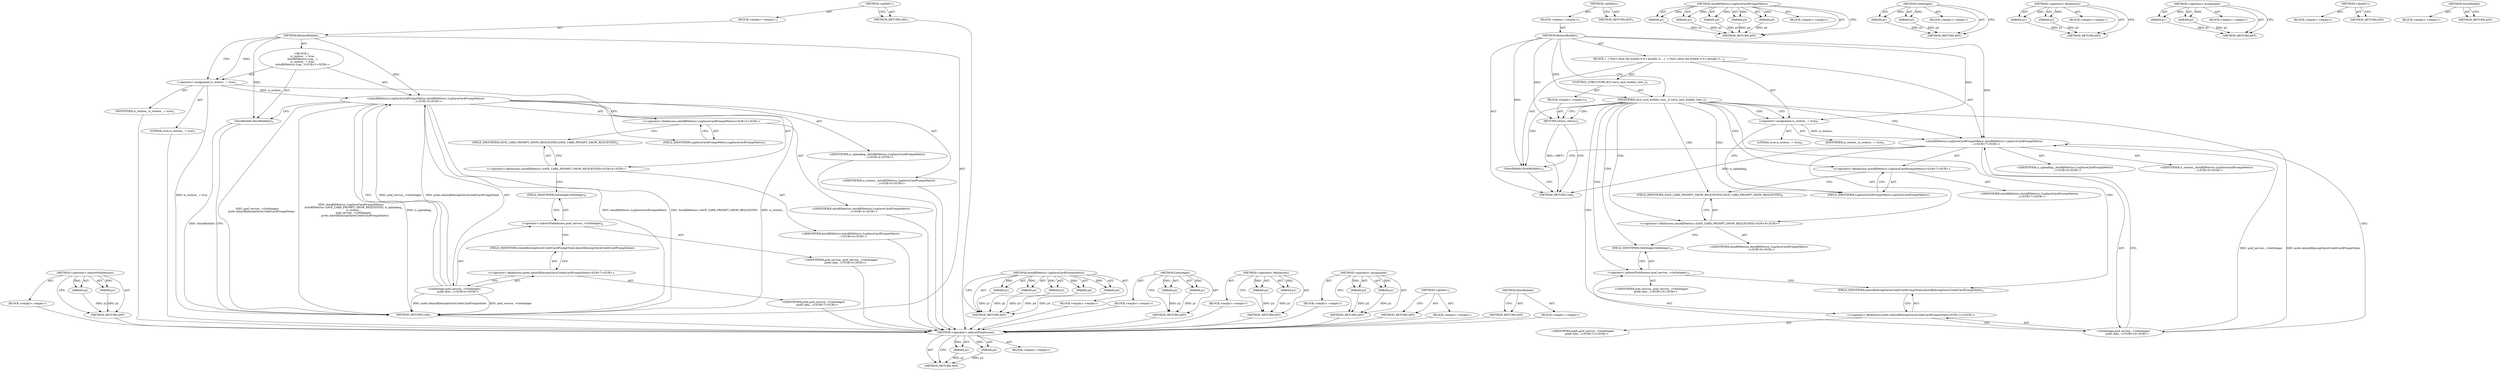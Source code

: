 digraph "ShowBubble" {
vulnerable_72 [label=<(METHOD,&lt;operator&gt;.indirectFieldAccess)>];
vulnerable_73 [label=<(PARAM,p1)>];
vulnerable_74 [label=<(PARAM,p2)>];
vulnerable_75 [label=<(BLOCK,&lt;empty&gt;,&lt;empty&gt;)>];
vulnerable_76 [label=<(METHOD_RETURN,ANY)>];
vulnerable_6 [label=<(METHOD,&lt;global&gt;)<SUB>1</SUB>>];
vulnerable_7 [label=<(BLOCK,&lt;empty&gt;,&lt;empty&gt;)<SUB>1</SUB>>];
vulnerable_8 [label=<(METHOD,ReshowBubble)<SUB>1</SUB>>];
vulnerable_9 [label="<(BLOCK,{
   is_reshow_ = true;
   AutofillMetrics::Log...,{
   is_reshow_ = true;
   AutofillMetrics::Log...)<SUB>1</SUB>>"];
vulnerable_10 [label=<(&lt;operator&gt;.assignment,is_reshow_ = true)<SUB>2</SUB>>];
vulnerable_11 [label=<(IDENTIFIER,is_reshow_,is_reshow_ = true)<SUB>2</SUB>>];
vulnerable_12 [label=<(LITERAL,true,is_reshow_ = true)<SUB>2</SUB>>];
vulnerable_13 [label="<(AutofillMetrics.LogSaveCardPromptMetric,AutofillMetrics::LogSaveCardPromptMetric(
     ...)<SUB>3</SUB>>"];
vulnerable_14 [label="<(&lt;operator&gt;.fieldAccess,AutofillMetrics::LogSaveCardPromptMetric)<SUB>3</SUB>>"];
vulnerable_15 [label="<(IDENTIFIER,AutofillMetrics,AutofillMetrics::LogSaveCardPromptMetric(
     ...)<SUB>3</SUB>>"];
vulnerable_16 [label=<(FIELD_IDENTIFIER,LogSaveCardPromptMetric,LogSaveCardPromptMetric)<SUB>3</SUB>>];
vulnerable_17 [label="<(&lt;operator&gt;.fieldAccess,AutofillMetrics::SAVE_CARD_PROMPT_SHOW_REQUESTED)<SUB>4</SUB>>"];
vulnerable_18 [label="<(IDENTIFIER,AutofillMetrics,AutofillMetrics::LogSaveCardPromptMetric(
     ...)<SUB>4</SUB>>"];
vulnerable_19 [label=<(FIELD_IDENTIFIER,SAVE_CARD_PROMPT_SHOW_REQUESTED,SAVE_CARD_PROMPT_SHOW_REQUESTED)<SUB>4</SUB>>];
vulnerable_20 [label="<(IDENTIFIER,is_uploading_,AutofillMetrics::LogSaveCardPromptMetric(
     ...)<SUB>4</SUB>>"];
vulnerable_21 [label="<(IDENTIFIER,is_reshow_,AutofillMetrics::LogSaveCardPromptMetric(
     ...)<SUB>5</SUB>>"];
vulnerable_22 [label="<(GetInteger,pref_service_-&gt;GetInteger(
          prefs::kAu...)<SUB>6</SUB>>"];
vulnerable_23 [label=<(&lt;operator&gt;.indirectFieldAccess,pref_service_-&gt;GetInteger)<SUB>6</SUB>>];
vulnerable_24 [label="<(IDENTIFIER,pref_service_,pref_service_-&gt;GetInteger(
          prefs::kAu...)<SUB>6</SUB>>"];
vulnerable_25 [label=<(FIELD_IDENTIFIER,GetInteger,GetInteger)<SUB>6</SUB>>];
vulnerable_26 [label="<(&lt;operator&gt;.fieldAccess,prefs::kAutofillAcceptSaveCreditCardPromptState)<SUB>7</SUB>>"];
vulnerable_27 [label="<(IDENTIFIER,prefs,pref_service_-&gt;GetInteger(
          prefs::kAu...)<SUB>7</SUB>>"];
vulnerable_28 [label=<(FIELD_IDENTIFIER,kAutofillAcceptSaveCreditCardPromptState,kAutofillAcceptSaveCreditCardPromptState)<SUB>7</SUB>>];
vulnerable_29 [label=<(ShowBubble,ShowBubble())<SUB>9</SUB>>];
vulnerable_30 [label=<(METHOD_RETURN,void)<SUB>1</SUB>>];
vulnerable_32 [label=<(METHOD_RETURN,ANY)<SUB>1</SUB>>];
vulnerable_54 [label=<(METHOD,AutofillMetrics.LogSaveCardPromptMetric)>];
vulnerable_55 [label=<(PARAM,p1)>];
vulnerable_56 [label=<(PARAM,p2)>];
vulnerable_57 [label=<(PARAM,p3)>];
vulnerable_58 [label=<(PARAM,p4)>];
vulnerable_59 [label=<(PARAM,p5)>];
vulnerable_60 [label=<(BLOCK,&lt;empty&gt;,&lt;empty&gt;)>];
vulnerable_61 [label=<(METHOD_RETURN,ANY)>];
vulnerable_67 [label=<(METHOD,GetInteger)>];
vulnerable_68 [label=<(PARAM,p1)>];
vulnerable_69 [label=<(PARAM,p2)>];
vulnerable_70 [label=<(BLOCK,&lt;empty&gt;,&lt;empty&gt;)>];
vulnerable_71 [label=<(METHOD_RETURN,ANY)>];
vulnerable_62 [label=<(METHOD,&lt;operator&gt;.fieldAccess)>];
vulnerable_63 [label=<(PARAM,p1)>];
vulnerable_64 [label=<(PARAM,p2)>];
vulnerable_65 [label=<(BLOCK,&lt;empty&gt;,&lt;empty&gt;)>];
vulnerable_66 [label=<(METHOD_RETURN,ANY)>];
vulnerable_49 [label=<(METHOD,&lt;operator&gt;.assignment)>];
vulnerable_50 [label=<(PARAM,p1)>];
vulnerable_51 [label=<(PARAM,p2)>];
vulnerable_52 [label=<(BLOCK,&lt;empty&gt;,&lt;empty&gt;)>];
vulnerable_53 [label=<(METHOD_RETURN,ANY)>];
vulnerable_43 [label=<(METHOD,&lt;global&gt;)<SUB>1</SUB>>];
vulnerable_44 [label=<(BLOCK,&lt;empty&gt;,&lt;empty&gt;)>];
vulnerable_45 [label=<(METHOD_RETURN,ANY)>];
vulnerable_77 [label=<(METHOD,ShowBubble)>];
vulnerable_78 [label=<(BLOCK,&lt;empty&gt;,&lt;empty&gt;)>];
vulnerable_79 [label=<(METHOD_RETURN,ANY)>];
fixed_76 [label=<(METHOD,&lt;operator&gt;.indirectFieldAccess)>];
fixed_77 [label=<(PARAM,p1)>];
fixed_78 [label=<(PARAM,p2)>];
fixed_79 [label=<(BLOCK,&lt;empty&gt;,&lt;empty&gt;)>];
fixed_80 [label=<(METHOD_RETURN,ANY)>];
fixed_6 [label=<(METHOD,&lt;global&gt;)<SUB>1</SUB>>];
fixed_7 [label=<(BLOCK,&lt;empty&gt;,&lt;empty&gt;)<SUB>1</SUB>>];
fixed_8 [label=<(METHOD,ReshowBubble)<SUB>1</SUB>>];
fixed_9 [label=<(BLOCK,{
  // Don't show the bubble if it's already vi...,{
  // Don't show the bubble if it's already vi...)<SUB>1</SUB>>];
fixed_10 [label=<(CONTROL_STRUCTURE,IF,if (save_card_bubble_view_))<SUB>3</SUB>>];
fixed_11 [label=<(IDENTIFIER,save_card_bubble_view_,if (save_card_bubble_view_))<SUB>3</SUB>>];
fixed_12 [label=<(BLOCK,&lt;empty&gt;,&lt;empty&gt;)<SUB>4</SUB>>];
fixed_13 [label=<(RETURN,return;,return;)<SUB>4</SUB>>];
fixed_14 [label=<(&lt;operator&gt;.assignment,is_reshow_ = true)<SUB>6</SUB>>];
fixed_15 [label=<(IDENTIFIER,is_reshow_,is_reshow_ = true)<SUB>6</SUB>>];
fixed_16 [label=<(LITERAL,true,is_reshow_ = true)<SUB>6</SUB>>];
fixed_17 [label="<(AutofillMetrics.LogSaveCardPromptMetric,AutofillMetrics::LogSaveCardPromptMetric(
     ...)<SUB>7</SUB>>"];
fixed_18 [label="<(&lt;operator&gt;.fieldAccess,AutofillMetrics::LogSaveCardPromptMetric)<SUB>7</SUB>>"];
fixed_19 [label="<(IDENTIFIER,AutofillMetrics,AutofillMetrics::LogSaveCardPromptMetric(
     ...)<SUB>7</SUB>>"];
fixed_20 [label=<(FIELD_IDENTIFIER,LogSaveCardPromptMetric,LogSaveCardPromptMetric)<SUB>7</SUB>>];
fixed_21 [label="<(&lt;operator&gt;.fieldAccess,AutofillMetrics::SAVE_CARD_PROMPT_SHOW_REQUESTED)<SUB>8</SUB>>"];
fixed_22 [label="<(IDENTIFIER,AutofillMetrics,AutofillMetrics::LogSaveCardPromptMetric(
     ...)<SUB>8</SUB>>"];
fixed_23 [label=<(FIELD_IDENTIFIER,SAVE_CARD_PROMPT_SHOW_REQUESTED,SAVE_CARD_PROMPT_SHOW_REQUESTED)<SUB>8</SUB>>];
fixed_24 [label="<(IDENTIFIER,is_uploading_,AutofillMetrics::LogSaveCardPromptMetric(
     ...)<SUB>8</SUB>>"];
fixed_25 [label="<(IDENTIFIER,is_reshow_,AutofillMetrics::LogSaveCardPromptMetric(
     ...)<SUB>9</SUB>>"];
fixed_26 [label="<(GetInteger,pref_service_-&gt;GetInteger(
          prefs::kAu...)<SUB>10</SUB>>"];
fixed_27 [label=<(&lt;operator&gt;.indirectFieldAccess,pref_service_-&gt;GetInteger)<SUB>10</SUB>>];
fixed_28 [label="<(IDENTIFIER,pref_service_,pref_service_-&gt;GetInteger(
          prefs::kAu...)<SUB>10</SUB>>"];
fixed_29 [label=<(FIELD_IDENTIFIER,GetInteger,GetInteger)<SUB>10</SUB>>];
fixed_30 [label="<(&lt;operator&gt;.fieldAccess,prefs::kAutofillAcceptSaveCreditCardPromptState)<SUB>11</SUB>>"];
fixed_31 [label="<(IDENTIFIER,prefs,pref_service_-&gt;GetInteger(
          prefs::kAu...)<SUB>11</SUB>>"];
fixed_32 [label=<(FIELD_IDENTIFIER,kAutofillAcceptSaveCreditCardPromptState,kAutofillAcceptSaveCreditCardPromptState)<SUB>11</SUB>>];
fixed_33 [label=<(ShowBubble,ShowBubble())<SUB>13</SUB>>];
fixed_34 [label=<(METHOD_RETURN,void)<SUB>1</SUB>>];
fixed_36 [label=<(METHOD_RETURN,ANY)<SUB>1</SUB>>];
fixed_58 [label=<(METHOD,AutofillMetrics.LogSaveCardPromptMetric)>];
fixed_59 [label=<(PARAM,p1)>];
fixed_60 [label=<(PARAM,p2)>];
fixed_61 [label=<(PARAM,p3)>];
fixed_62 [label=<(PARAM,p4)>];
fixed_63 [label=<(PARAM,p5)>];
fixed_64 [label=<(BLOCK,&lt;empty&gt;,&lt;empty&gt;)>];
fixed_65 [label=<(METHOD_RETURN,ANY)>];
fixed_71 [label=<(METHOD,GetInteger)>];
fixed_72 [label=<(PARAM,p1)>];
fixed_73 [label=<(PARAM,p2)>];
fixed_74 [label=<(BLOCK,&lt;empty&gt;,&lt;empty&gt;)>];
fixed_75 [label=<(METHOD_RETURN,ANY)>];
fixed_66 [label=<(METHOD,&lt;operator&gt;.fieldAccess)>];
fixed_67 [label=<(PARAM,p1)>];
fixed_68 [label=<(PARAM,p2)>];
fixed_69 [label=<(BLOCK,&lt;empty&gt;,&lt;empty&gt;)>];
fixed_70 [label=<(METHOD_RETURN,ANY)>];
fixed_53 [label=<(METHOD,&lt;operator&gt;.assignment)>];
fixed_54 [label=<(PARAM,p1)>];
fixed_55 [label=<(PARAM,p2)>];
fixed_56 [label=<(BLOCK,&lt;empty&gt;,&lt;empty&gt;)>];
fixed_57 [label=<(METHOD_RETURN,ANY)>];
fixed_47 [label=<(METHOD,&lt;global&gt;)<SUB>1</SUB>>];
fixed_48 [label=<(BLOCK,&lt;empty&gt;,&lt;empty&gt;)>];
fixed_49 [label=<(METHOD_RETURN,ANY)>];
fixed_81 [label=<(METHOD,ShowBubble)>];
fixed_82 [label=<(BLOCK,&lt;empty&gt;,&lt;empty&gt;)>];
fixed_83 [label=<(METHOD_RETURN,ANY)>];
vulnerable_72 -> vulnerable_73  [key=0, label="AST: "];
vulnerable_72 -> vulnerable_73  [key=1, label="DDG: "];
vulnerable_72 -> vulnerable_75  [key=0, label="AST: "];
vulnerable_72 -> vulnerable_74  [key=0, label="AST: "];
vulnerable_72 -> vulnerable_74  [key=1, label="DDG: "];
vulnerable_72 -> vulnerable_76  [key=0, label="AST: "];
vulnerable_72 -> vulnerable_76  [key=1, label="CFG: "];
vulnerable_73 -> vulnerable_76  [key=0, label="DDG: p1"];
vulnerable_74 -> vulnerable_76  [key=0, label="DDG: p2"];
vulnerable_75 -> fixed_76  [key=0];
vulnerable_76 -> fixed_76  [key=0];
vulnerable_6 -> vulnerable_7  [key=0, label="AST: "];
vulnerable_6 -> vulnerable_32  [key=0, label="AST: "];
vulnerable_6 -> vulnerable_32  [key=1, label="CFG: "];
vulnerable_7 -> vulnerable_8  [key=0, label="AST: "];
vulnerable_8 -> vulnerable_9  [key=0, label="AST: "];
vulnerable_8 -> vulnerable_30  [key=0, label="AST: "];
vulnerable_8 -> vulnerable_10  [key=0, label="CFG: "];
vulnerable_8 -> vulnerable_10  [key=1, label="DDG: "];
vulnerable_8 -> vulnerable_29  [key=0, label="DDG: "];
vulnerable_8 -> vulnerable_13  [key=0, label="DDG: "];
vulnerable_9 -> vulnerable_10  [key=0, label="AST: "];
vulnerable_9 -> vulnerable_13  [key=0, label="AST: "];
vulnerable_9 -> vulnerable_29  [key=0, label="AST: "];
vulnerable_10 -> vulnerable_11  [key=0, label="AST: "];
vulnerable_10 -> vulnerable_12  [key=0, label="AST: "];
vulnerable_10 -> vulnerable_16  [key=0, label="CFG: "];
vulnerable_10 -> vulnerable_30  [key=0, label="DDG: is_reshow_ = true"];
vulnerable_10 -> vulnerable_13  [key=0, label="DDG: is_reshow_"];
vulnerable_11 -> fixed_76  [key=0];
vulnerable_12 -> fixed_76  [key=0];
vulnerable_13 -> vulnerable_14  [key=0, label="AST: "];
vulnerable_13 -> vulnerable_17  [key=0, label="AST: "];
vulnerable_13 -> vulnerable_20  [key=0, label="AST: "];
vulnerable_13 -> vulnerable_21  [key=0, label="AST: "];
vulnerable_13 -> vulnerable_22  [key=0, label="AST: "];
vulnerable_13 -> vulnerable_29  [key=0, label="CFG: "];
vulnerable_13 -> vulnerable_30  [key=0, label="DDG: AutofillMetrics::LogSaveCardPromptMetric"];
vulnerable_13 -> vulnerable_30  [key=1, label="DDG: AutofillMetrics::SAVE_CARD_PROMPT_SHOW_REQUESTED"];
vulnerable_13 -> vulnerable_30  [key=2, label="DDG: is_reshow_"];
vulnerable_13 -> vulnerable_30  [key=3, label="DDG: pref_service_-&gt;GetInteger(
          prefs::kAutofillAcceptSaveCreditCardPromptState)"];
vulnerable_13 -> vulnerable_30  [key=4, label="DDG: AutofillMetrics::LogSaveCardPromptMetric(
       AutofillMetrics::SAVE_CARD_PROMPT_SHOW_REQUESTED, is_uploading_,
      is_reshow_,
      pref_service_-&gt;GetInteger(
          prefs::kAutofillAcceptSaveCreditCardPromptState))"];
vulnerable_13 -> vulnerable_30  [key=5, label="DDG: is_uploading_"];
vulnerable_14 -> vulnerable_15  [key=0, label="AST: "];
vulnerable_14 -> vulnerable_16  [key=0, label="AST: "];
vulnerable_14 -> vulnerable_19  [key=0, label="CFG: "];
vulnerable_15 -> fixed_76  [key=0];
vulnerable_16 -> vulnerable_14  [key=0, label="CFG: "];
vulnerable_17 -> vulnerable_18  [key=0, label="AST: "];
vulnerable_17 -> vulnerable_19  [key=0, label="AST: "];
vulnerable_17 -> vulnerable_25  [key=0, label="CFG: "];
vulnerable_18 -> fixed_76  [key=0];
vulnerable_19 -> vulnerable_17  [key=0, label="CFG: "];
vulnerable_20 -> fixed_76  [key=0];
vulnerable_21 -> fixed_76  [key=0];
vulnerable_22 -> vulnerable_23  [key=0, label="AST: "];
vulnerable_22 -> vulnerable_26  [key=0, label="AST: "];
vulnerable_22 -> vulnerable_13  [key=0, label="CFG: "];
vulnerable_22 -> vulnerable_13  [key=1, label="DDG: pref_service_-&gt;GetInteger"];
vulnerable_22 -> vulnerable_13  [key=2, label="DDG: prefs::kAutofillAcceptSaveCreditCardPromptState"];
vulnerable_22 -> vulnerable_30  [key=0, label="DDG: pref_service_-&gt;GetInteger"];
vulnerable_22 -> vulnerable_30  [key=1, label="DDG: prefs::kAutofillAcceptSaveCreditCardPromptState"];
vulnerable_23 -> vulnerable_24  [key=0, label="AST: "];
vulnerable_23 -> vulnerable_25  [key=0, label="AST: "];
vulnerable_23 -> vulnerable_28  [key=0, label="CFG: "];
vulnerable_24 -> fixed_76  [key=0];
vulnerable_25 -> vulnerable_23  [key=0, label="CFG: "];
vulnerable_26 -> vulnerable_27  [key=0, label="AST: "];
vulnerable_26 -> vulnerable_28  [key=0, label="AST: "];
vulnerable_26 -> vulnerable_22  [key=0, label="CFG: "];
vulnerable_27 -> fixed_76  [key=0];
vulnerable_28 -> vulnerable_26  [key=0, label="CFG: "];
vulnerable_29 -> vulnerable_30  [key=0, label="CFG: "];
vulnerable_29 -> vulnerable_30  [key=1, label="DDG: ShowBubble()"];
vulnerable_30 -> fixed_76  [key=0];
vulnerable_32 -> fixed_76  [key=0];
vulnerable_54 -> vulnerable_55  [key=0, label="AST: "];
vulnerable_54 -> vulnerable_55  [key=1, label="DDG: "];
vulnerable_54 -> vulnerable_60  [key=0, label="AST: "];
vulnerable_54 -> vulnerable_56  [key=0, label="AST: "];
vulnerable_54 -> vulnerable_56  [key=1, label="DDG: "];
vulnerable_54 -> vulnerable_61  [key=0, label="AST: "];
vulnerable_54 -> vulnerable_61  [key=1, label="CFG: "];
vulnerable_54 -> vulnerable_57  [key=0, label="AST: "];
vulnerable_54 -> vulnerable_57  [key=1, label="DDG: "];
vulnerable_54 -> vulnerable_58  [key=0, label="AST: "];
vulnerable_54 -> vulnerable_58  [key=1, label="DDG: "];
vulnerable_54 -> vulnerable_59  [key=0, label="AST: "];
vulnerable_54 -> vulnerable_59  [key=1, label="DDG: "];
vulnerable_55 -> vulnerable_61  [key=0, label="DDG: p1"];
vulnerable_56 -> vulnerable_61  [key=0, label="DDG: p2"];
vulnerable_57 -> vulnerable_61  [key=0, label="DDG: p3"];
vulnerable_58 -> vulnerable_61  [key=0, label="DDG: p4"];
vulnerable_59 -> vulnerable_61  [key=0, label="DDG: p5"];
vulnerable_60 -> fixed_76  [key=0];
vulnerable_61 -> fixed_76  [key=0];
vulnerable_67 -> vulnerable_68  [key=0, label="AST: "];
vulnerable_67 -> vulnerable_68  [key=1, label="DDG: "];
vulnerable_67 -> vulnerable_70  [key=0, label="AST: "];
vulnerable_67 -> vulnerable_69  [key=0, label="AST: "];
vulnerable_67 -> vulnerable_69  [key=1, label="DDG: "];
vulnerable_67 -> vulnerable_71  [key=0, label="AST: "];
vulnerable_67 -> vulnerable_71  [key=1, label="CFG: "];
vulnerable_68 -> vulnerable_71  [key=0, label="DDG: p1"];
vulnerable_69 -> vulnerable_71  [key=0, label="DDG: p2"];
vulnerable_70 -> fixed_76  [key=0];
vulnerable_71 -> fixed_76  [key=0];
vulnerable_62 -> vulnerable_63  [key=0, label="AST: "];
vulnerable_62 -> vulnerable_63  [key=1, label="DDG: "];
vulnerable_62 -> vulnerable_65  [key=0, label="AST: "];
vulnerable_62 -> vulnerable_64  [key=0, label="AST: "];
vulnerable_62 -> vulnerable_64  [key=1, label="DDG: "];
vulnerable_62 -> vulnerable_66  [key=0, label="AST: "];
vulnerable_62 -> vulnerable_66  [key=1, label="CFG: "];
vulnerable_63 -> vulnerable_66  [key=0, label="DDG: p1"];
vulnerable_64 -> vulnerable_66  [key=0, label="DDG: p2"];
vulnerable_65 -> fixed_76  [key=0];
vulnerable_66 -> fixed_76  [key=0];
vulnerable_49 -> vulnerable_50  [key=0, label="AST: "];
vulnerable_49 -> vulnerable_50  [key=1, label="DDG: "];
vulnerable_49 -> vulnerable_52  [key=0, label="AST: "];
vulnerable_49 -> vulnerable_51  [key=0, label="AST: "];
vulnerable_49 -> vulnerable_51  [key=1, label="DDG: "];
vulnerable_49 -> vulnerable_53  [key=0, label="AST: "];
vulnerable_49 -> vulnerable_53  [key=1, label="CFG: "];
vulnerable_50 -> vulnerable_53  [key=0, label="DDG: p1"];
vulnerable_51 -> vulnerable_53  [key=0, label="DDG: p2"];
vulnerable_52 -> fixed_76  [key=0];
vulnerable_53 -> fixed_76  [key=0];
vulnerable_43 -> vulnerable_44  [key=0, label="AST: "];
vulnerable_43 -> vulnerable_45  [key=0, label="AST: "];
vulnerable_43 -> vulnerable_45  [key=1, label="CFG: "];
vulnerable_44 -> fixed_76  [key=0];
vulnerable_45 -> fixed_76  [key=0];
vulnerable_77 -> vulnerable_78  [key=0, label="AST: "];
vulnerable_77 -> vulnerable_79  [key=0, label="AST: "];
vulnerable_77 -> vulnerable_79  [key=1, label="CFG: "];
vulnerable_78 -> fixed_76  [key=0];
vulnerable_79 -> fixed_76  [key=0];
fixed_76 -> fixed_77  [key=0, label="AST: "];
fixed_76 -> fixed_77  [key=1, label="DDG: "];
fixed_76 -> fixed_79  [key=0, label="AST: "];
fixed_76 -> fixed_78  [key=0, label="AST: "];
fixed_76 -> fixed_78  [key=1, label="DDG: "];
fixed_76 -> fixed_80  [key=0, label="AST: "];
fixed_76 -> fixed_80  [key=1, label="CFG: "];
fixed_77 -> fixed_80  [key=0, label="DDG: p1"];
fixed_78 -> fixed_80  [key=0, label="DDG: p2"];
fixed_6 -> fixed_7  [key=0, label="AST: "];
fixed_6 -> fixed_36  [key=0, label="AST: "];
fixed_6 -> fixed_36  [key=1, label="CFG: "];
fixed_7 -> fixed_8  [key=0, label="AST: "];
fixed_8 -> fixed_9  [key=0, label="AST: "];
fixed_8 -> fixed_34  [key=0, label="AST: "];
fixed_8 -> fixed_11  [key=0, label="CFG: "];
fixed_8 -> fixed_11  [key=1, label="DDG: "];
fixed_8 -> fixed_14  [key=0, label="DDG: "];
fixed_8 -> fixed_33  [key=0, label="DDG: "];
fixed_8 -> fixed_17  [key=0, label="DDG: "];
fixed_8 -> fixed_13  [key=0, label="DDG: "];
fixed_9 -> fixed_10  [key=0, label="AST: "];
fixed_9 -> fixed_14  [key=0, label="AST: "];
fixed_9 -> fixed_17  [key=0, label="AST: "];
fixed_9 -> fixed_33  [key=0, label="AST: "];
fixed_10 -> fixed_11  [key=0, label="AST: "];
fixed_10 -> fixed_12  [key=0, label="AST: "];
fixed_11 -> fixed_13  [key=0, label="CFG: "];
fixed_11 -> fixed_13  [key=1, label="CDG: "];
fixed_11 -> fixed_14  [key=0, label="CFG: "];
fixed_11 -> fixed_14  [key=1, label="CDG: "];
fixed_11 -> fixed_17  [key=0, label="CDG: "];
fixed_11 -> fixed_30  [key=0, label="CDG: "];
fixed_11 -> fixed_29  [key=0, label="CDG: "];
fixed_11 -> fixed_21  [key=0, label="CDG: "];
fixed_11 -> fixed_32  [key=0, label="CDG: "];
fixed_11 -> fixed_18  [key=0, label="CDG: "];
fixed_11 -> fixed_33  [key=0, label="CDG: "];
fixed_11 -> fixed_26  [key=0, label="CDG: "];
fixed_11 -> fixed_23  [key=0, label="CDG: "];
fixed_11 -> fixed_20  [key=0, label="CDG: "];
fixed_11 -> fixed_27  [key=0, label="CDG: "];
fixed_12 -> fixed_13  [key=0, label="AST: "];
fixed_13 -> fixed_34  [key=0, label="CFG: "];
fixed_13 -> fixed_34  [key=1, label="DDG: &lt;RET&gt;"];
fixed_14 -> fixed_15  [key=0, label="AST: "];
fixed_14 -> fixed_16  [key=0, label="AST: "];
fixed_14 -> fixed_20  [key=0, label="CFG: "];
fixed_14 -> fixed_17  [key=0, label="DDG: is_reshow_"];
fixed_17 -> fixed_18  [key=0, label="AST: "];
fixed_17 -> fixed_21  [key=0, label="AST: "];
fixed_17 -> fixed_24  [key=0, label="AST: "];
fixed_17 -> fixed_25  [key=0, label="AST: "];
fixed_17 -> fixed_26  [key=0, label="AST: "];
fixed_17 -> fixed_33  [key=0, label="CFG: "];
fixed_17 -> fixed_34  [key=0, label="DDG: is_uploading_"];
fixed_18 -> fixed_19  [key=0, label="AST: "];
fixed_18 -> fixed_20  [key=0, label="AST: "];
fixed_18 -> fixed_23  [key=0, label="CFG: "];
fixed_20 -> fixed_18  [key=0, label="CFG: "];
fixed_21 -> fixed_22  [key=0, label="AST: "];
fixed_21 -> fixed_23  [key=0, label="AST: "];
fixed_21 -> fixed_29  [key=0, label="CFG: "];
fixed_23 -> fixed_21  [key=0, label="CFG: "];
fixed_26 -> fixed_27  [key=0, label="AST: "];
fixed_26 -> fixed_30  [key=0, label="AST: "];
fixed_26 -> fixed_17  [key=0, label="CFG: "];
fixed_26 -> fixed_17  [key=1, label="DDG: pref_service_-&gt;GetInteger"];
fixed_26 -> fixed_17  [key=2, label="DDG: prefs::kAutofillAcceptSaveCreditCardPromptState"];
fixed_27 -> fixed_28  [key=0, label="AST: "];
fixed_27 -> fixed_29  [key=0, label="AST: "];
fixed_27 -> fixed_32  [key=0, label="CFG: "];
fixed_29 -> fixed_27  [key=0, label="CFG: "];
fixed_30 -> fixed_31  [key=0, label="AST: "];
fixed_30 -> fixed_32  [key=0, label="AST: "];
fixed_30 -> fixed_26  [key=0, label="CFG: "];
fixed_32 -> fixed_30  [key=0, label="CFG: "];
fixed_33 -> fixed_34  [key=0, label="CFG: "];
fixed_58 -> fixed_59  [key=0, label="AST: "];
fixed_58 -> fixed_59  [key=1, label="DDG: "];
fixed_58 -> fixed_64  [key=0, label="AST: "];
fixed_58 -> fixed_60  [key=0, label="AST: "];
fixed_58 -> fixed_60  [key=1, label="DDG: "];
fixed_58 -> fixed_65  [key=0, label="AST: "];
fixed_58 -> fixed_65  [key=1, label="CFG: "];
fixed_58 -> fixed_61  [key=0, label="AST: "];
fixed_58 -> fixed_61  [key=1, label="DDG: "];
fixed_58 -> fixed_62  [key=0, label="AST: "];
fixed_58 -> fixed_62  [key=1, label="DDG: "];
fixed_58 -> fixed_63  [key=0, label="AST: "];
fixed_58 -> fixed_63  [key=1, label="DDG: "];
fixed_59 -> fixed_65  [key=0, label="DDG: p1"];
fixed_60 -> fixed_65  [key=0, label="DDG: p2"];
fixed_61 -> fixed_65  [key=0, label="DDG: p3"];
fixed_62 -> fixed_65  [key=0, label="DDG: p4"];
fixed_63 -> fixed_65  [key=0, label="DDG: p5"];
fixed_71 -> fixed_72  [key=0, label="AST: "];
fixed_71 -> fixed_72  [key=1, label="DDG: "];
fixed_71 -> fixed_74  [key=0, label="AST: "];
fixed_71 -> fixed_73  [key=0, label="AST: "];
fixed_71 -> fixed_73  [key=1, label="DDG: "];
fixed_71 -> fixed_75  [key=0, label="AST: "];
fixed_71 -> fixed_75  [key=1, label="CFG: "];
fixed_72 -> fixed_75  [key=0, label="DDG: p1"];
fixed_73 -> fixed_75  [key=0, label="DDG: p2"];
fixed_66 -> fixed_67  [key=0, label="AST: "];
fixed_66 -> fixed_67  [key=1, label="DDG: "];
fixed_66 -> fixed_69  [key=0, label="AST: "];
fixed_66 -> fixed_68  [key=0, label="AST: "];
fixed_66 -> fixed_68  [key=1, label="DDG: "];
fixed_66 -> fixed_70  [key=0, label="AST: "];
fixed_66 -> fixed_70  [key=1, label="CFG: "];
fixed_67 -> fixed_70  [key=0, label="DDG: p1"];
fixed_68 -> fixed_70  [key=0, label="DDG: p2"];
fixed_53 -> fixed_54  [key=0, label="AST: "];
fixed_53 -> fixed_54  [key=1, label="DDG: "];
fixed_53 -> fixed_56  [key=0, label="AST: "];
fixed_53 -> fixed_55  [key=0, label="AST: "];
fixed_53 -> fixed_55  [key=1, label="DDG: "];
fixed_53 -> fixed_57  [key=0, label="AST: "];
fixed_53 -> fixed_57  [key=1, label="CFG: "];
fixed_54 -> fixed_57  [key=0, label="DDG: p1"];
fixed_55 -> fixed_57  [key=0, label="DDG: p2"];
fixed_47 -> fixed_48  [key=0, label="AST: "];
fixed_47 -> fixed_49  [key=0, label="AST: "];
fixed_47 -> fixed_49  [key=1, label="CFG: "];
fixed_81 -> fixed_82  [key=0, label="AST: "];
fixed_81 -> fixed_83  [key=0, label="AST: "];
fixed_81 -> fixed_83  [key=1, label="CFG: "];
}
